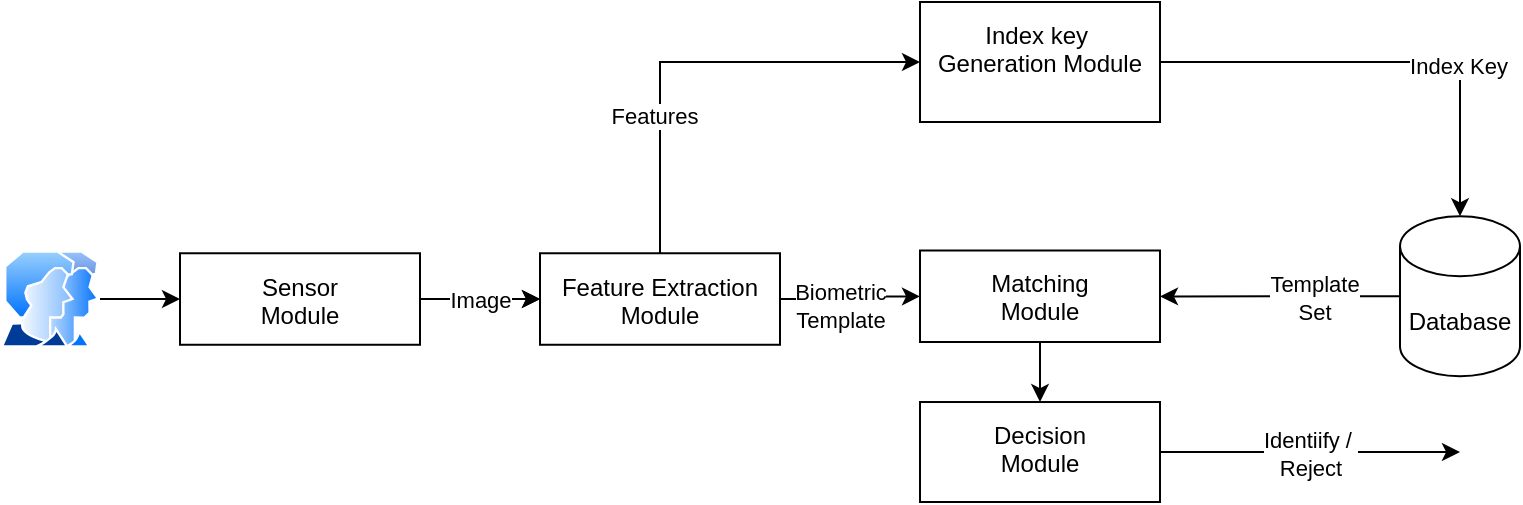 <mxfile version="20.0.1" type="device"><diagram id="BUKgYMO6T87N7iz4dwQw" name="Page-1"><mxGraphModel dx="2031" dy="996" grid="1" gridSize="10" guides="1" tooltips="1" connect="1" arrows="1" fold="1" page="1" pageScale="1" pageWidth="827" pageHeight="1169" math="0" shadow="0"><root><mxCell id="0"/><mxCell id="1" parent="0"/><mxCell id="vi3K7OXTMyttr_-J3NDi-3" value="" style="edgeStyle=orthogonalEdgeStyle;rounded=0;orthogonalLoop=1;jettySize=auto;html=1;" edge="1" parent="1" source="vi3K7OXTMyttr_-J3NDi-1" target="vi3K7OXTMyttr_-J3NDi-2"><mxGeometry relative="1" as="geometry"/></mxCell><mxCell id="vi3K7OXTMyttr_-J3NDi-1" value="" style="aspect=fixed;perimeter=ellipsePerimeter;html=1;align=center;shadow=0;dashed=0;spacingTop=3;image;image=img/lib/active_directory/user_accounts.svg;" vertex="1" parent="1"><mxGeometry x="50" y="204.25" width="50" height="48.5" as="geometry"/></mxCell><mxCell id="vi3K7OXTMyttr_-J3NDi-5" value="" style="edgeStyle=orthogonalEdgeStyle;rounded=0;orthogonalLoop=1;jettySize=auto;html=1;" edge="1" parent="1" source="vi3K7OXTMyttr_-J3NDi-2" target="vi3K7OXTMyttr_-J3NDi-4"><mxGeometry relative="1" as="geometry"/></mxCell><mxCell id="vi3K7OXTMyttr_-J3NDi-18" value="Image" style="edgeStyle=orthogonalEdgeStyle;rounded=0;orthogonalLoop=1;jettySize=auto;html=1;" edge="1" parent="1" source="vi3K7OXTMyttr_-J3NDi-2" target="vi3K7OXTMyttr_-J3NDi-4"><mxGeometry relative="1" as="geometry"/></mxCell><mxCell id="vi3K7OXTMyttr_-J3NDi-2" value="Sensor&lt;br&gt;Module" style="whiteSpace=wrap;html=1;verticalAlign=top;shadow=0;dashed=0;spacingTop=3;labelBackgroundColor=default;" vertex="1" parent="1"><mxGeometry x="140" y="205.63" width="120" height="45.75" as="geometry"/></mxCell><mxCell id="vi3K7OXTMyttr_-J3NDi-7" value="" style="edgeStyle=orthogonalEdgeStyle;rounded=0;orthogonalLoop=1;jettySize=auto;html=1;entryX=0;entryY=0.5;entryDx=0;entryDy=0;exitX=0.5;exitY=0;exitDx=0;exitDy=0;" edge="1" parent="1" source="vi3K7OXTMyttr_-J3NDi-4" target="vi3K7OXTMyttr_-J3NDi-6"><mxGeometry relative="1" as="geometry"/></mxCell><mxCell id="vi3K7OXTMyttr_-J3NDi-21" value="Features" style="edgeLabel;html=1;align=center;verticalAlign=middle;resizable=0;points=[];" vertex="1" connectable="0" parent="vi3K7OXTMyttr_-J3NDi-7"><mxGeometry x="-0.392" y="3" relative="1" as="geometry"><mxPoint as="offset"/></mxGeometry></mxCell><mxCell id="vi3K7OXTMyttr_-J3NDi-12" value="" style="edgeStyle=orthogonalEdgeStyle;rounded=0;orthogonalLoop=1;jettySize=auto;html=1;" edge="1" parent="1" source="vi3K7OXTMyttr_-J3NDi-4" target="vi3K7OXTMyttr_-J3NDi-11"><mxGeometry relative="1" as="geometry"/></mxCell><mxCell id="vi3K7OXTMyttr_-J3NDi-19" value="Biometric&lt;br&gt;Template" style="edgeLabel;html=1;align=center;verticalAlign=middle;resizable=0;points=[];" vertex="1" connectable="0" parent="vi3K7OXTMyttr_-J3NDi-12"><mxGeometry x="-0.176" y="-2" relative="1" as="geometry"><mxPoint y="1" as="offset"/></mxGeometry></mxCell><mxCell id="vi3K7OXTMyttr_-J3NDi-4" value="Feature Extraction Module" style="whiteSpace=wrap;html=1;verticalAlign=top;shadow=0;dashed=0;spacingTop=3;labelBackgroundColor=default;" vertex="1" parent="1"><mxGeometry x="320" y="205.63" width="120" height="45.75" as="geometry"/></mxCell><mxCell id="vi3K7OXTMyttr_-J3NDi-9" value="" style="edgeStyle=orthogonalEdgeStyle;rounded=0;orthogonalLoop=1;jettySize=auto;html=1;" edge="1" parent="1" source="vi3K7OXTMyttr_-J3NDi-6" target="vi3K7OXTMyttr_-J3NDi-8"><mxGeometry relative="1" as="geometry"/></mxCell><mxCell id="vi3K7OXTMyttr_-J3NDi-10" value="Index Key" style="edgeLabel;html=1;align=center;verticalAlign=middle;resizable=0;points=[];" vertex="1" connectable="0" parent="vi3K7OXTMyttr_-J3NDi-9"><mxGeometry x="0.333" y="-1" relative="1" as="geometry"><mxPoint as="offset"/></mxGeometry></mxCell><mxCell id="vi3K7OXTMyttr_-J3NDi-6" value="Index key&amp;nbsp;&lt;br&gt;Generation Module" style="whiteSpace=wrap;html=1;verticalAlign=top;shadow=0;dashed=0;spacingTop=3;labelBackgroundColor=default;" vertex="1" parent="1"><mxGeometry x="510" y="80" width="120" height="60" as="geometry"/></mxCell><mxCell id="vi3K7OXTMyttr_-J3NDi-13" value="" style="edgeStyle=orthogonalEdgeStyle;rounded=0;orthogonalLoop=1;jettySize=auto;html=1;" edge="1" parent="1" source="vi3K7OXTMyttr_-J3NDi-8" target="vi3K7OXTMyttr_-J3NDi-11"><mxGeometry relative="1" as="geometry"/></mxCell><mxCell id="vi3K7OXTMyttr_-J3NDi-20" value="Template &lt;br&gt;Set" style="edgeLabel;html=1;align=center;verticalAlign=middle;resizable=0;points=[];" vertex="1" connectable="0" parent="vi3K7OXTMyttr_-J3NDi-13"><mxGeometry x="-0.284" y="1" relative="1" as="geometry"><mxPoint as="offset"/></mxGeometry></mxCell><mxCell id="vi3K7OXTMyttr_-J3NDi-8" value="Database" style="shape=cylinder3;whiteSpace=wrap;html=1;boundedLbl=1;backgroundOutline=1;size=15;" vertex="1" parent="1"><mxGeometry x="750" y="187.13" width="60" height="80" as="geometry"/></mxCell><mxCell id="vi3K7OXTMyttr_-J3NDi-15" value="" style="edgeStyle=orthogonalEdgeStyle;rounded=0;orthogonalLoop=1;jettySize=auto;html=1;" edge="1" parent="1" source="vi3K7OXTMyttr_-J3NDi-11" target="vi3K7OXTMyttr_-J3NDi-14"><mxGeometry relative="1" as="geometry"/></mxCell><mxCell id="vi3K7OXTMyttr_-J3NDi-11" value="Matching &lt;br&gt;Module" style="whiteSpace=wrap;html=1;verticalAlign=top;shadow=0;dashed=0;spacingTop=3;labelBackgroundColor=default;" vertex="1" parent="1"><mxGeometry x="510" y="204.25" width="120" height="45.75" as="geometry"/></mxCell><mxCell id="vi3K7OXTMyttr_-J3NDi-17" value="Identiify /&amp;nbsp;&lt;br&gt;Reject" style="edgeStyle=orthogonalEdgeStyle;rounded=0;orthogonalLoop=1;jettySize=auto;html=1;" edge="1" parent="1" source="vi3K7OXTMyttr_-J3NDi-14"><mxGeometry relative="1" as="geometry"><mxPoint x="780" y="305" as="targetPoint"/></mxGeometry></mxCell><mxCell id="vi3K7OXTMyttr_-J3NDi-14" value="Decision &lt;br&gt;Module" style="whiteSpace=wrap;html=1;verticalAlign=top;shadow=0;dashed=0;spacingTop=3;labelBackgroundColor=default;" vertex="1" parent="1"><mxGeometry x="510" y="280.01" width="120" height="49.99" as="geometry"/></mxCell></root></mxGraphModel></diagram></mxfile>